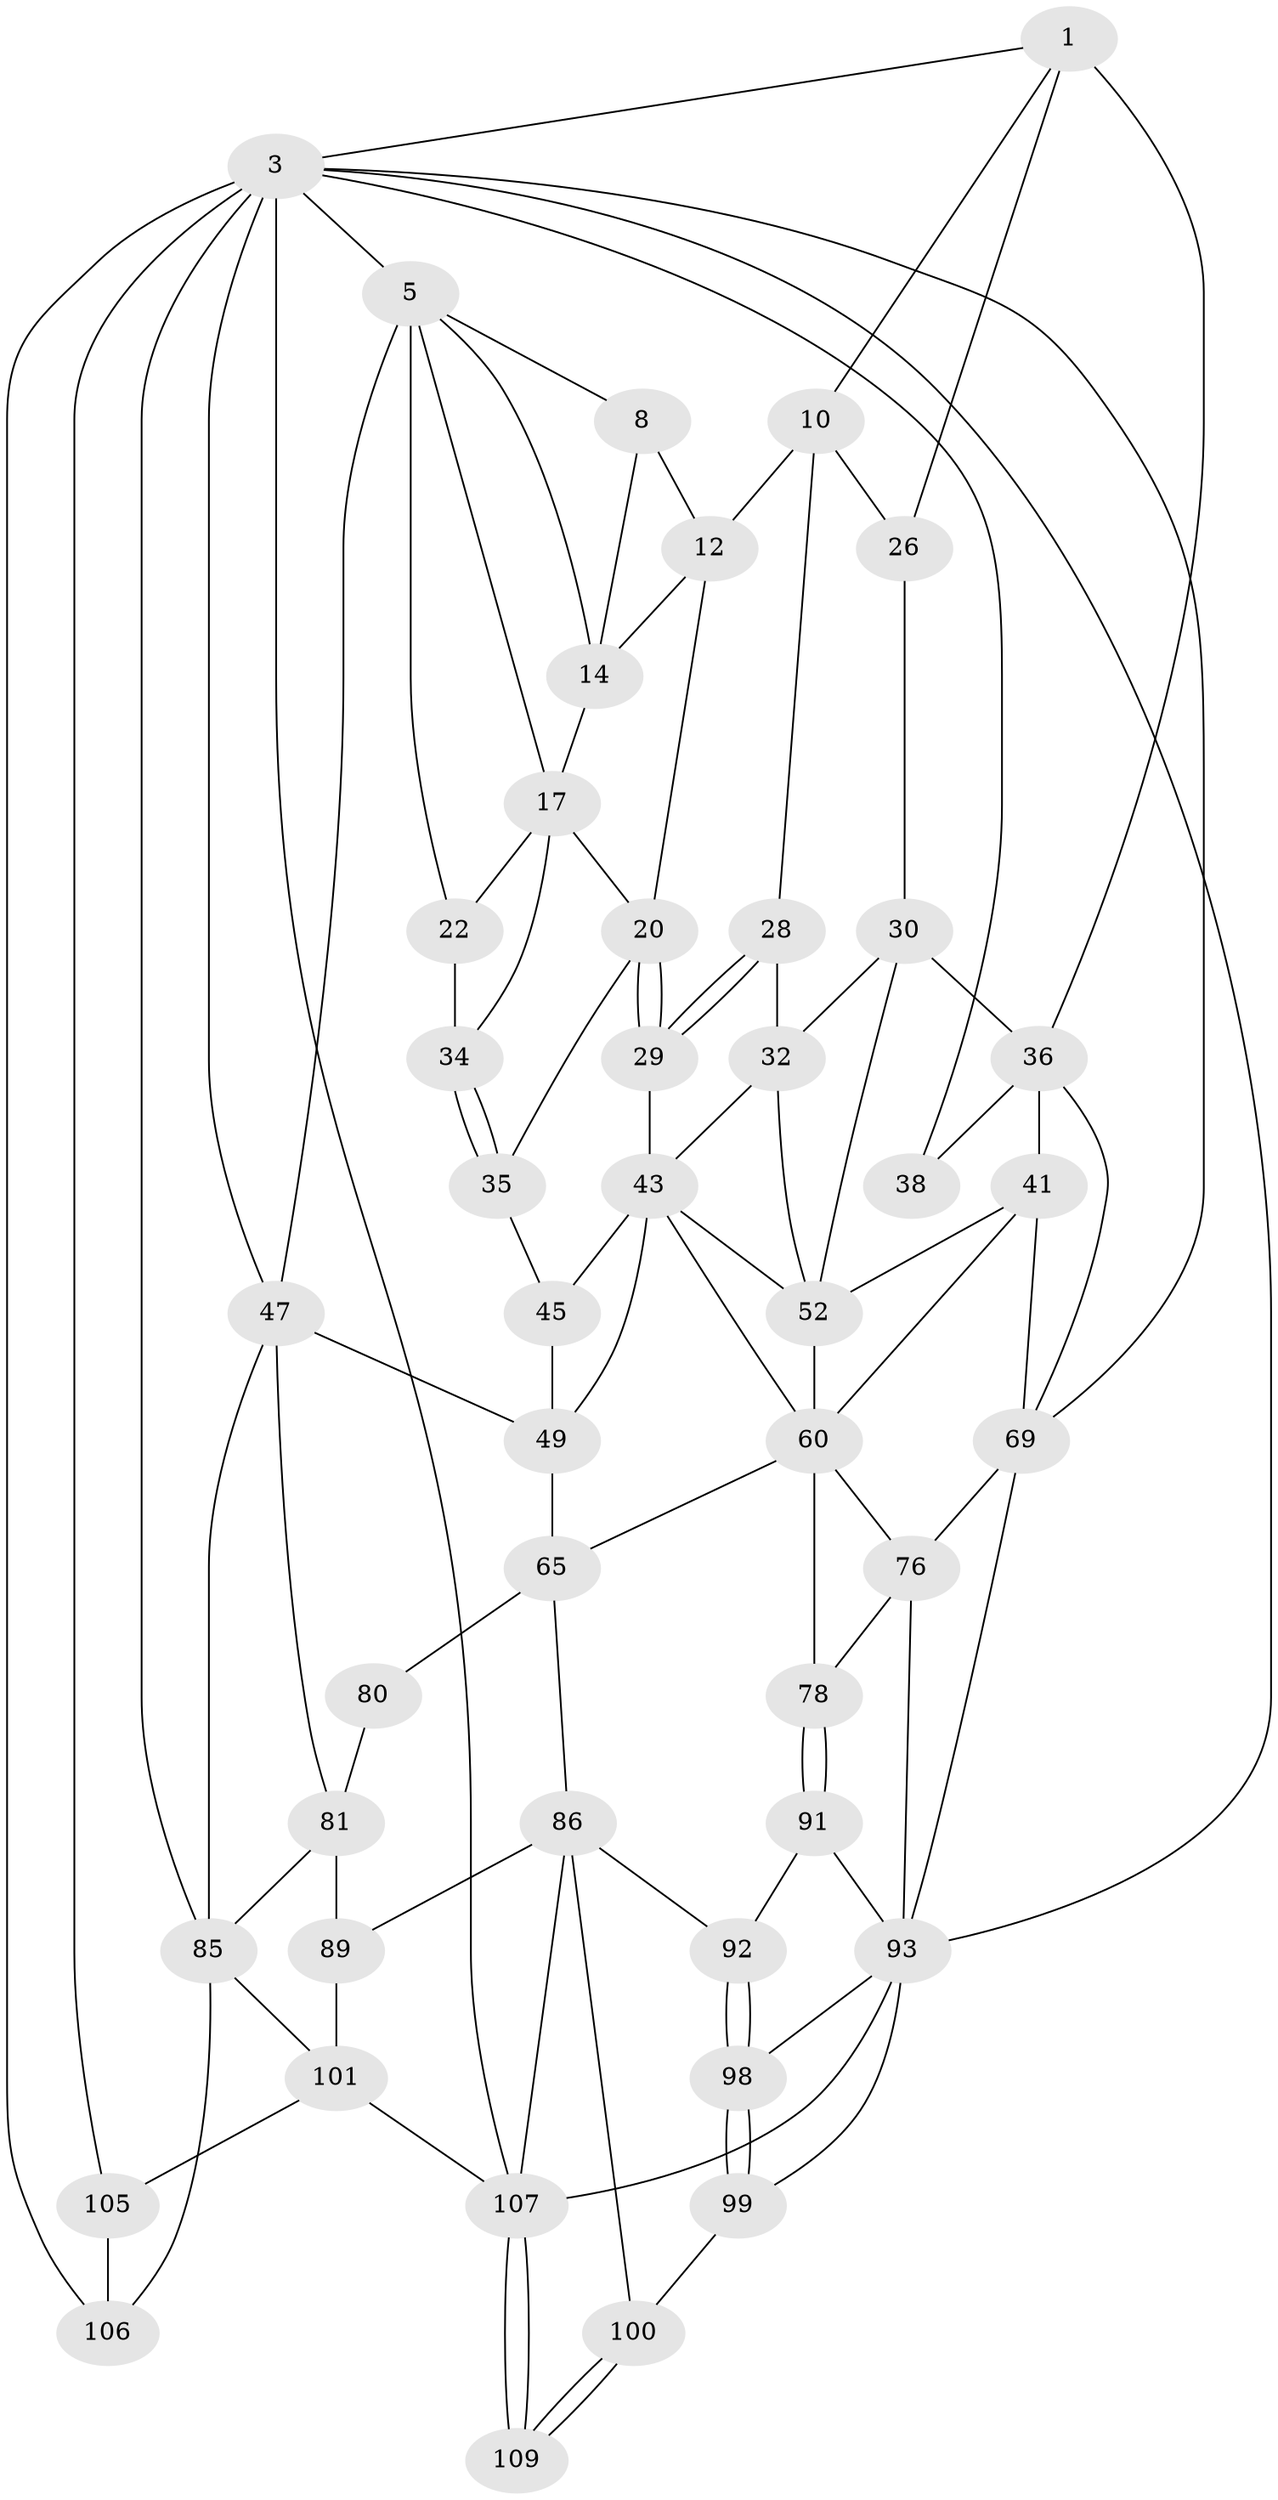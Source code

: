 // original degree distribution, {3: 0.017391304347826087, 6: 0.22608695652173913, 5: 0.5043478260869565, 4: 0.25217391304347825}
// Generated by graph-tools (version 1.1) at 2025/21/03/04/25 18:21:05]
// undirected, 46 vertices, 100 edges
graph export_dot {
graph [start="1"]
  node [color=gray90,style=filled];
  1 [pos="+0.6683999340889725+0",super="+2+9"];
  3 [pos="+1+0",super="+74+4"];
  5 [pos="+0+0",super="+6+24"];
  8 [pos="+0.40711171071560065+0",super="+13"];
  10 [pos="+0.6541797921187762+0.04411246872489347",super="+11"];
  12 [pos="+0.5124845528722197+0.025952921657981798",super="+16"];
  14 [pos="+0.4337117364638229+0.046708746962754476",super="+15"];
  17 [pos="+0.36468672575164385+0.11618579558182121",super="+18"];
  20 [pos="+0.45466592519773213+0.15774300981203943",super="+21"];
  22 [pos="+0.17751670352969184+0.025153278735286895",super="+23"];
  26 [pos="+0.8069527291352984+0.05226308077610453",super="+27"];
  28 [pos="+0.568550740500675+0.14660631087372994"];
  29 [pos="+0.46144457968397484+0.1636371873245247"];
  30 [pos="+0.757669794717012+0.20305580167236595",super="+31"];
  32 [pos="+0.5773010508365843+0.15913108137391044",super="+42"];
  34 [pos="+0.26230130116781575+0.2594485142460481"];
  35 [pos="+0.2632419548724671+0.26232024774071766"];
  36 [pos="+0.8624846586770674+0.134826194979432",super="+39+37"];
  38 [pos="+1+0"];
  41 [pos="+0.8515509387026863+0.31686158818919535",super="+54"];
  43 [pos="+0.5322628766986918+0.28355068583586557",super="+44+56"];
  45 [pos="+0.4171674600328061+0.2887923087636832",super="+59+46"];
  47 [pos="+0+0.3902652937412036",super="+51+48"];
  49 [pos="+0.2295984204080589+0.33336521788935874",super="+62+50"];
  52 [pos="+0.6526453627545827+0.3014033959459085",super="+53+55"];
  60 [pos="+0.6111776400857457+0.4583109753048198",super="+68+61"];
  65 [pos="+0.38916103264645546+0.4976679051893928",super="+66+73"];
  69 [pos="+1+0.5022777967383",super="+70+75"];
  76 [pos="+0.7458832293237132+0.5300289252891119",super="+77"];
  78 [pos="+0.6357918863706266+0.6140860877501364"];
  80 [pos="+0.2874826458703711+0.6208297088021437"];
  81 [pos="+0.28160851564157396+0.6285354689193546",super="+82"];
  85 [pos="+0+0.6003144410723599",super="+95"];
  86 [pos="+0.4531422805474254+0.6921211290478272",super="+87"];
  89 [pos="+0.3432882302636637+0.7463310424237894",super="+90"];
  91 [pos="+0.6363301675425564+0.6163028175462079"];
  92 [pos="+0.5525296101693415+0.7321037290949945"];
  93 [pos="+0.7839897320119065+0.764959220913956",super="+94+97"];
  98 [pos="+0.6206366081806216+0.8034028482580952"];
  99 [pos="+0.5623143926648393+0.9120143058936713"];
  100 [pos="+0.4369871021948443+0.8567021849075395"];
  101 [pos="+0.1316190586265958+0.7253914580366727",super="+103"];
  105 [pos="+0.14693890116838873+0.8840936702572355"];
  106 [pos="+0.021679447813158215+0.8843895262027264"];
  107 [pos="+0.3088194615213509+0.8157913311480254",super="+108"];
  109 [pos="+0.33223181162522436+0.9915053006427338"];
  1 -- 26 [weight=2];
  1 -- 3;
  1 -- 36;
  1 -- 10;
  3 -- 38;
  3 -- 105;
  3 -- 106;
  3 -- 5;
  3 -- 47;
  3 -- 69;
  3 -- 85 [weight=2];
  3 -- 93;
  3 -- 107;
  5 -- 22 [weight=2];
  5 -- 8;
  5 -- 14;
  5 -- 47;
  5 -- 17;
  8 -- 12;
  8 -- 14;
  10 -- 12;
  10 -- 28;
  10 -- 26;
  12 -- 20;
  12 -- 14;
  14 -- 17;
  17 -- 20;
  17 -- 34;
  17 -- 22;
  20 -- 29;
  20 -- 29;
  20 -- 35;
  22 -- 34;
  26 -- 30;
  28 -- 29;
  28 -- 29;
  28 -- 32;
  29 -- 43;
  30 -- 32;
  30 -- 52;
  30 -- 36;
  32 -- 43;
  32 -- 52;
  34 -- 35;
  34 -- 35;
  35 -- 45;
  36 -- 41 [weight=2];
  36 -- 69;
  36 -- 38 [weight=2];
  41 -- 52;
  41 -- 69;
  41 -- 60;
  43 -- 45 [weight=2];
  43 -- 49;
  43 -- 52;
  43 -- 60;
  45 -- 49 [weight=2];
  47 -- 49;
  47 -- 85;
  47 -- 81;
  49 -- 65 [weight=2];
  52 -- 60;
  60 -- 76;
  60 -- 65;
  60 -- 78;
  65 -- 80 [weight=2];
  65 -- 86;
  69 -- 76 [weight=2];
  69 -- 93;
  76 -- 93;
  76 -- 78;
  78 -- 91;
  78 -- 91;
  80 -- 81;
  81 -- 85;
  81 -- 89 [weight=2];
  85 -- 101;
  85 -- 106;
  86 -- 92;
  86 -- 89;
  86 -- 107;
  86 -- 100;
  89 -- 101 [weight=2];
  91 -- 92;
  91 -- 93;
  92 -- 98;
  92 -- 98;
  93 -- 98;
  93 -- 99;
  93 -- 107;
  98 -- 99;
  98 -- 99;
  99 -- 100;
  100 -- 109;
  100 -- 109;
  101 -- 105;
  101 -- 107;
  105 -- 106;
  107 -- 109 [weight=2];
  107 -- 109;
}
